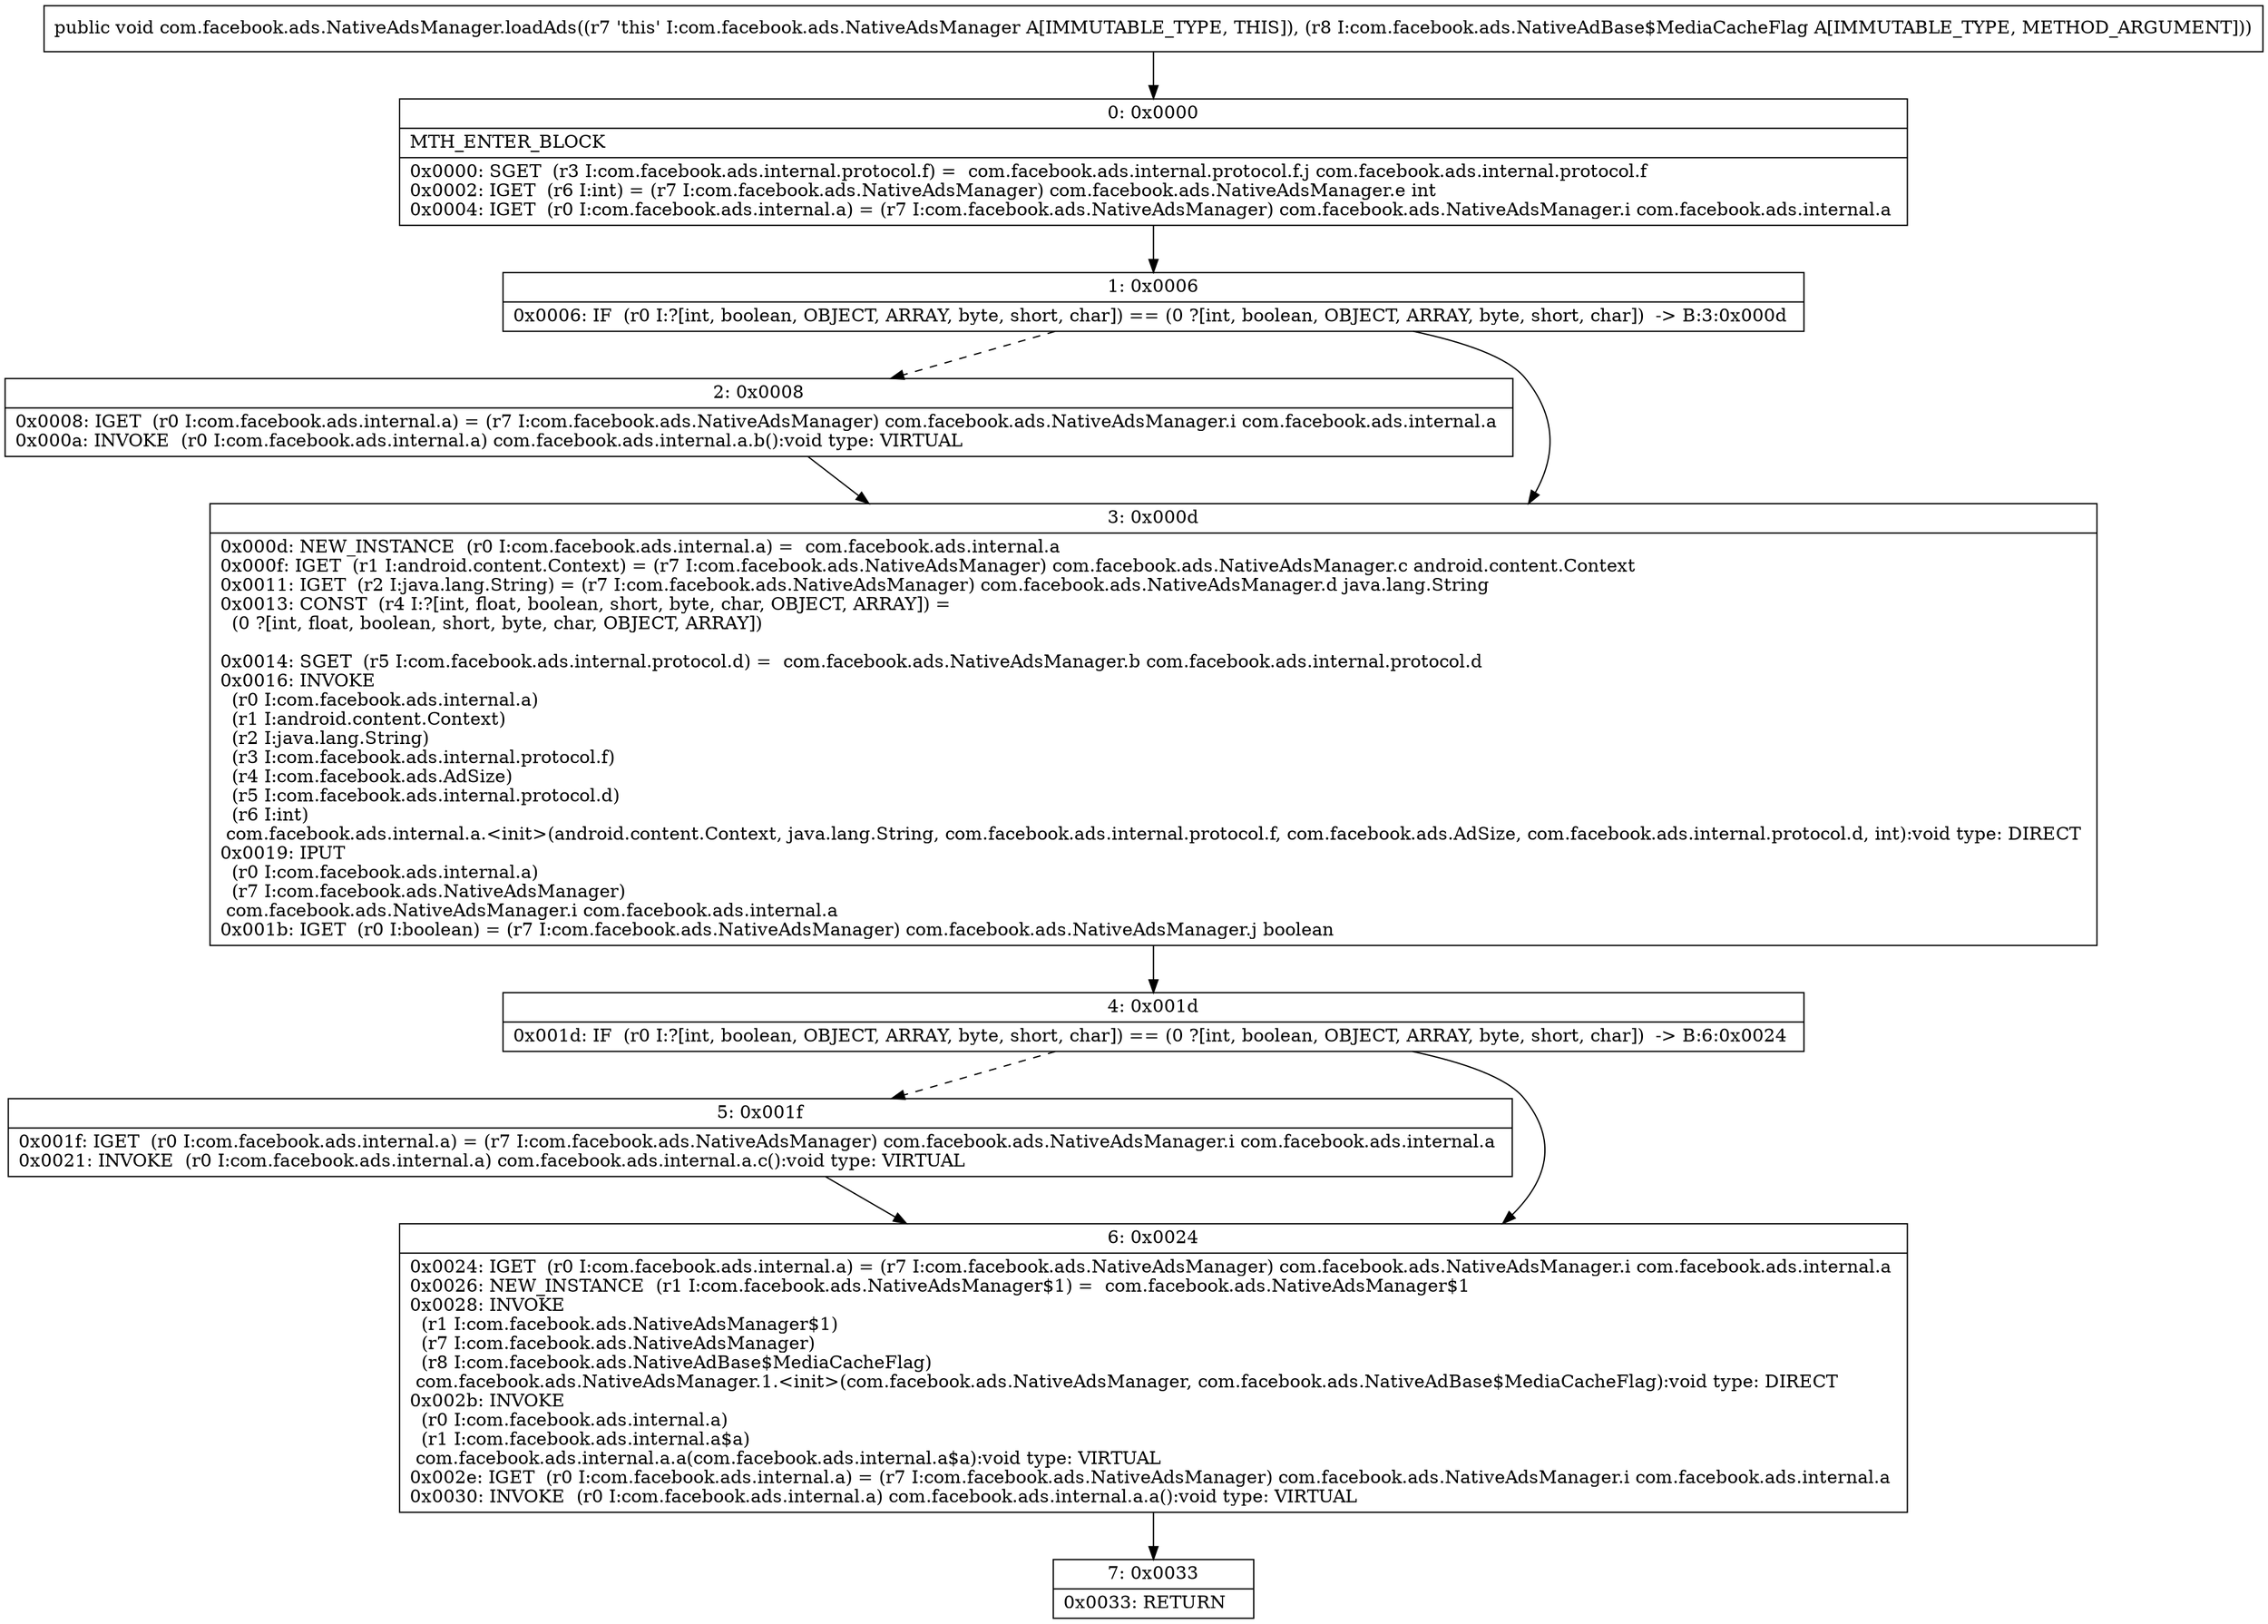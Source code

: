 digraph "CFG forcom.facebook.ads.NativeAdsManager.loadAds(Lcom\/facebook\/ads\/NativeAdBase$MediaCacheFlag;)V" {
Node_0 [shape=record,label="{0\:\ 0x0000|MTH_ENTER_BLOCK\l|0x0000: SGET  (r3 I:com.facebook.ads.internal.protocol.f) =  com.facebook.ads.internal.protocol.f.j com.facebook.ads.internal.protocol.f \l0x0002: IGET  (r6 I:int) = (r7 I:com.facebook.ads.NativeAdsManager) com.facebook.ads.NativeAdsManager.e int \l0x0004: IGET  (r0 I:com.facebook.ads.internal.a) = (r7 I:com.facebook.ads.NativeAdsManager) com.facebook.ads.NativeAdsManager.i com.facebook.ads.internal.a \l}"];
Node_1 [shape=record,label="{1\:\ 0x0006|0x0006: IF  (r0 I:?[int, boolean, OBJECT, ARRAY, byte, short, char]) == (0 ?[int, boolean, OBJECT, ARRAY, byte, short, char])  \-\> B:3:0x000d \l}"];
Node_2 [shape=record,label="{2\:\ 0x0008|0x0008: IGET  (r0 I:com.facebook.ads.internal.a) = (r7 I:com.facebook.ads.NativeAdsManager) com.facebook.ads.NativeAdsManager.i com.facebook.ads.internal.a \l0x000a: INVOKE  (r0 I:com.facebook.ads.internal.a) com.facebook.ads.internal.a.b():void type: VIRTUAL \l}"];
Node_3 [shape=record,label="{3\:\ 0x000d|0x000d: NEW_INSTANCE  (r0 I:com.facebook.ads.internal.a) =  com.facebook.ads.internal.a \l0x000f: IGET  (r1 I:android.content.Context) = (r7 I:com.facebook.ads.NativeAdsManager) com.facebook.ads.NativeAdsManager.c android.content.Context \l0x0011: IGET  (r2 I:java.lang.String) = (r7 I:com.facebook.ads.NativeAdsManager) com.facebook.ads.NativeAdsManager.d java.lang.String \l0x0013: CONST  (r4 I:?[int, float, boolean, short, byte, char, OBJECT, ARRAY]) = \l  (0 ?[int, float, boolean, short, byte, char, OBJECT, ARRAY])\l \l0x0014: SGET  (r5 I:com.facebook.ads.internal.protocol.d) =  com.facebook.ads.NativeAdsManager.b com.facebook.ads.internal.protocol.d \l0x0016: INVOKE  \l  (r0 I:com.facebook.ads.internal.a)\l  (r1 I:android.content.Context)\l  (r2 I:java.lang.String)\l  (r3 I:com.facebook.ads.internal.protocol.f)\l  (r4 I:com.facebook.ads.AdSize)\l  (r5 I:com.facebook.ads.internal.protocol.d)\l  (r6 I:int)\l com.facebook.ads.internal.a.\<init\>(android.content.Context, java.lang.String, com.facebook.ads.internal.protocol.f, com.facebook.ads.AdSize, com.facebook.ads.internal.protocol.d, int):void type: DIRECT \l0x0019: IPUT  \l  (r0 I:com.facebook.ads.internal.a)\l  (r7 I:com.facebook.ads.NativeAdsManager)\l com.facebook.ads.NativeAdsManager.i com.facebook.ads.internal.a \l0x001b: IGET  (r0 I:boolean) = (r7 I:com.facebook.ads.NativeAdsManager) com.facebook.ads.NativeAdsManager.j boolean \l}"];
Node_4 [shape=record,label="{4\:\ 0x001d|0x001d: IF  (r0 I:?[int, boolean, OBJECT, ARRAY, byte, short, char]) == (0 ?[int, boolean, OBJECT, ARRAY, byte, short, char])  \-\> B:6:0x0024 \l}"];
Node_5 [shape=record,label="{5\:\ 0x001f|0x001f: IGET  (r0 I:com.facebook.ads.internal.a) = (r7 I:com.facebook.ads.NativeAdsManager) com.facebook.ads.NativeAdsManager.i com.facebook.ads.internal.a \l0x0021: INVOKE  (r0 I:com.facebook.ads.internal.a) com.facebook.ads.internal.a.c():void type: VIRTUAL \l}"];
Node_6 [shape=record,label="{6\:\ 0x0024|0x0024: IGET  (r0 I:com.facebook.ads.internal.a) = (r7 I:com.facebook.ads.NativeAdsManager) com.facebook.ads.NativeAdsManager.i com.facebook.ads.internal.a \l0x0026: NEW_INSTANCE  (r1 I:com.facebook.ads.NativeAdsManager$1) =  com.facebook.ads.NativeAdsManager$1 \l0x0028: INVOKE  \l  (r1 I:com.facebook.ads.NativeAdsManager$1)\l  (r7 I:com.facebook.ads.NativeAdsManager)\l  (r8 I:com.facebook.ads.NativeAdBase$MediaCacheFlag)\l com.facebook.ads.NativeAdsManager.1.\<init\>(com.facebook.ads.NativeAdsManager, com.facebook.ads.NativeAdBase$MediaCacheFlag):void type: DIRECT \l0x002b: INVOKE  \l  (r0 I:com.facebook.ads.internal.a)\l  (r1 I:com.facebook.ads.internal.a$a)\l com.facebook.ads.internal.a.a(com.facebook.ads.internal.a$a):void type: VIRTUAL \l0x002e: IGET  (r0 I:com.facebook.ads.internal.a) = (r7 I:com.facebook.ads.NativeAdsManager) com.facebook.ads.NativeAdsManager.i com.facebook.ads.internal.a \l0x0030: INVOKE  (r0 I:com.facebook.ads.internal.a) com.facebook.ads.internal.a.a():void type: VIRTUAL \l}"];
Node_7 [shape=record,label="{7\:\ 0x0033|0x0033: RETURN   \l}"];
MethodNode[shape=record,label="{public void com.facebook.ads.NativeAdsManager.loadAds((r7 'this' I:com.facebook.ads.NativeAdsManager A[IMMUTABLE_TYPE, THIS]), (r8 I:com.facebook.ads.NativeAdBase$MediaCacheFlag A[IMMUTABLE_TYPE, METHOD_ARGUMENT])) }"];
MethodNode -> Node_0;
Node_0 -> Node_1;
Node_1 -> Node_2[style=dashed];
Node_1 -> Node_3;
Node_2 -> Node_3;
Node_3 -> Node_4;
Node_4 -> Node_5[style=dashed];
Node_4 -> Node_6;
Node_5 -> Node_6;
Node_6 -> Node_7;
}

